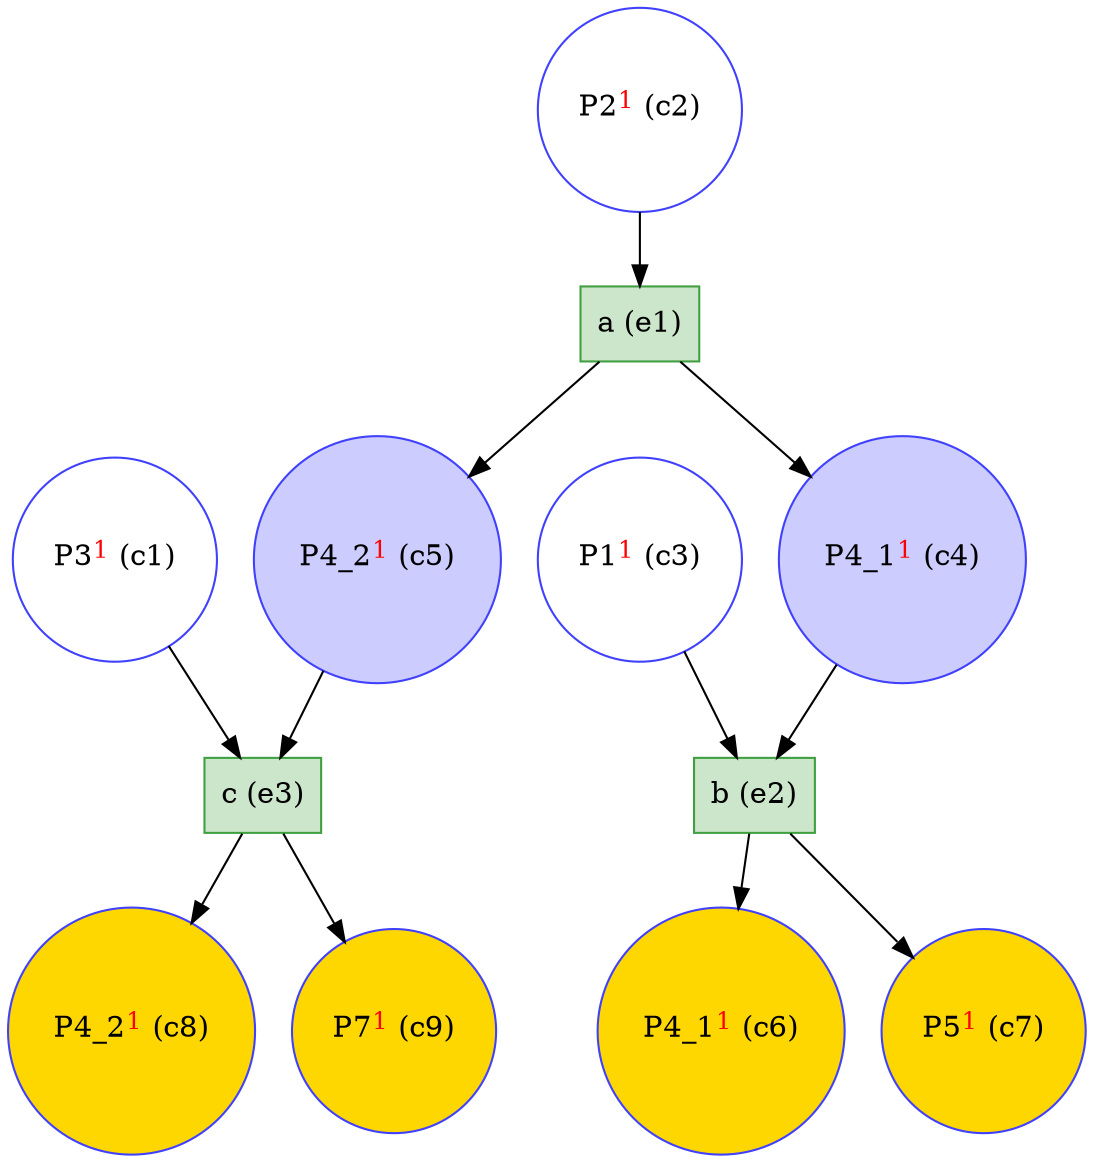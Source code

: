 digraph test {
  c1 -> e3;
  c2 -> e1;
  c3 -> e2;
  e1 -> c4;
  c4 -> e2;
  e1 -> c5;
  c5 -> e3;
  e2 -> c6;
  e2 -> c7;
  e3 -> c8;
  e3 -> c9;
  c1 [color="#4040ff" fillcolor="transparent" label= <P3<FONT COLOR="red"><SUP>1</SUP></FONT>&nbsp;(c1)> shape=circle style=filled];
  c2 [color="#4040ff" fillcolor="transparent" label= <P2<FONT COLOR="red"><SUP>1</SUP></FONT>&nbsp;(c2)> shape=circle style=filled];
  c3 [color="#4040ff" fillcolor="transparent" label= <P1<FONT COLOR="red"><SUP>1</SUP></FONT>&nbsp;(c3)> shape=circle style=filled];
  c4 [color="#4040ff" fillcolor="#ccccff" label= <P4_1<FONT COLOR="red"><SUP>1</SUP></FONT>&nbsp;(c4)> shape=circle style=filled];
  c5 [color="#4040ff" fillcolor="#ccccff" label= <P4_2<FONT COLOR="red"><SUP>1</SUP></FONT>&nbsp;(c5)> shape=circle style=filled];
  c6 [color="#4040ff" fillcolor="gold" label= <P4_1<FONT COLOR="red"><SUP>1</SUP></FONT>&nbsp;(c6)> shape=circle style=filled];
  c7 [color="#4040ff" fillcolor="gold" label= <P5<FONT COLOR="red"><SUP>1</SUP></FONT>&nbsp;(c7)> shape=circle style=filled];
  c8 [color="#4040ff" fillcolor="gold" label= <P4_2<FONT COLOR="red"><SUP>1</SUP></FONT>&nbsp;(c8)> shape=circle style=filled];
  c9 [color="#4040ff" fillcolor="gold" label= <P7<FONT COLOR="red"><SUP>1</SUP></FONT>&nbsp;(c9)> shape=circle style=filled];
  e1 [color="#409f40" fillcolor="#cce6cc" label="a (e1)" shape=box style=filled];
  e2 [color="#409f40" fillcolor="#cce6cc" label="b (e2)" shape=box style=filled];
  e3 [color="#409f40" fillcolor="#cce6cc" label="c (e3)" shape=box style=filled];
}
